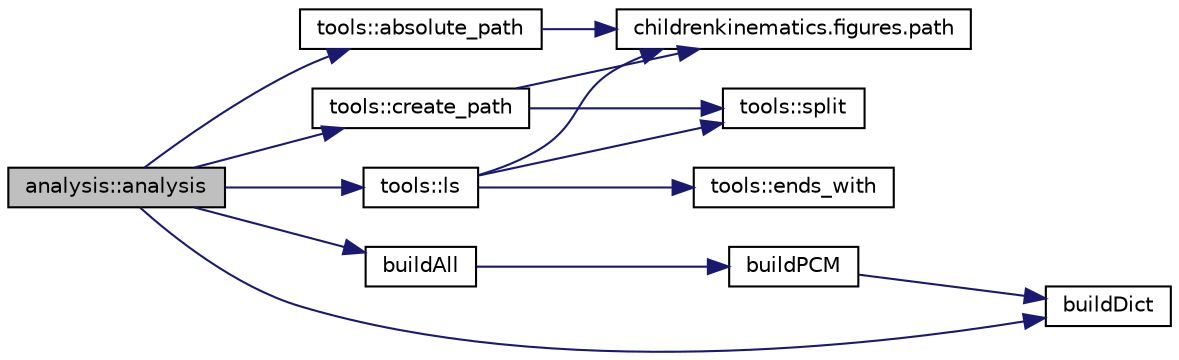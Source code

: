digraph "analysis::analysis"
{
 // INTERACTIVE_SVG=YES
 // LATEX_PDF_SIZE
  edge [fontname="Helvetica",fontsize="10",labelfontname="Helvetica",labelfontsize="10"];
  node [fontname="Helvetica",fontsize="10",shape=record];
  rankdir="LR";
  Node1 [label="analysis::analysis",height=0.2,width=0.4,color="black", fillcolor="grey75", style="filled", fontcolor="black",tooltip="< Public access specifier for the following members."];
  Node1 -> Node2 [color="midnightblue",fontsize="10",style="solid",fontname="Helvetica"];
  Node2 [label="tools::absolute_path",height=0.2,width=0.4,color="black", fillcolor="white", style="filled",URL="$classtools.html#a408b66ad73b7b4bb962634c14a55b619",tooltip="Converts a relative path to an absolute path."];
  Node2 -> Node3 [color="midnightblue",fontsize="10",style="solid",fontname="Helvetica"];
  Node3 [label="childrenkinematics.figures.path",height=0.2,width=0.4,color="black", fillcolor="white", style="filled",URL="$namespacechildrenkinematics_1_1figures.html#a4b217acaa3fe7d5c60c04978cbf782dc",tooltip=" "];
  Node1 -> Node4 [color="midnightblue",fontsize="10",style="solid",fontname="Helvetica"];
  Node4 [label="buildAll",height=0.2,width=0.4,color="black", fillcolor="white", style="filled",URL="$structs_2cxx_2base_8cxx.html#aa67f17555eea254a2f080d4bfaa19262",tooltip="Initiates the build of all dictionaries and PCM files."];
  Node4 -> Node5 [color="midnightblue",fontsize="10",style="solid",fontname="Helvetica"];
  Node5 [label="buildPCM",height=0.2,width=0.4,color="black", fillcolor="white", style="filled",URL="$structs_2cxx_2base_8cxx.html#a96c2f5b7a58cb27671db52cf01b24c35",tooltip="Builds a Precompiled Module (PCM) file for a specific module."];
  Node5 -> Node6 [color="midnightblue",fontsize="10",style="solid",fontname="Helvetica"];
  Node6 [label="buildDict",height=0.2,width=0.4,color="black", fillcolor="white", style="filled",URL="$structs_2cxx_2base_8cxx.html#a25eaf56fcdb4b2d9583f6d55ee6bd9b7",tooltip="Builds a dictionary for a specific data type."];
  Node1 -> Node6 [color="midnightblue",fontsize="10",style="solid",fontname="Helvetica"];
  Node1 -> Node7 [color="midnightblue",fontsize="10",style="solid",fontname="Helvetica"];
  Node7 [label="tools::create_path",height=0.2,width=0.4,color="black", fillcolor="white", style="filled",URL="$classtools.html#aed9f3247b474a8fb1840860d51cde7ca",tooltip="Creates a directory path, including parent directories if needed."];
  Node7 -> Node3 [color="midnightblue",fontsize="10",style="solid",fontname="Helvetica"];
  Node7 -> Node8 [color="midnightblue",fontsize="10",style="solid",fontname="Helvetica"];
  Node8 [label="tools::split",height=0.2,width=0.4,color="black", fillcolor="white", style="filled",URL="$classtools.html#a352a6965f2f3c768f0f4ecd1f978fcc0",tooltip="Splits a string into a vector of substrings based on a delimiter."];
  Node1 -> Node9 [color="midnightblue",fontsize="10",style="solid",fontname="Helvetica"];
  Node9 [label="tools::ls",height=0.2,width=0.4,color="black", fillcolor="white", style="filled",URL="$classtools.html#a5ab0f2cc351dd97951358ebe19e9c18d",tooltip="Lists files in a directory, optionally filtered by extension."];
  Node9 -> Node10 [color="midnightblue",fontsize="10",style="solid",fontname="Helvetica"];
  Node10 [label="tools::ends_with",height=0.2,width=0.4,color="black", fillcolor="white", style="filled",URL="$classtools.html#a3d538da5310467c9321b27cd6a75b9af",tooltip="Checks if a string ends with a specific substring."];
  Node9 -> Node3 [color="midnightblue",fontsize="10",style="solid",fontname="Helvetica"];
  Node9 -> Node8 [color="midnightblue",fontsize="10",style="solid",fontname="Helvetica"];
}
